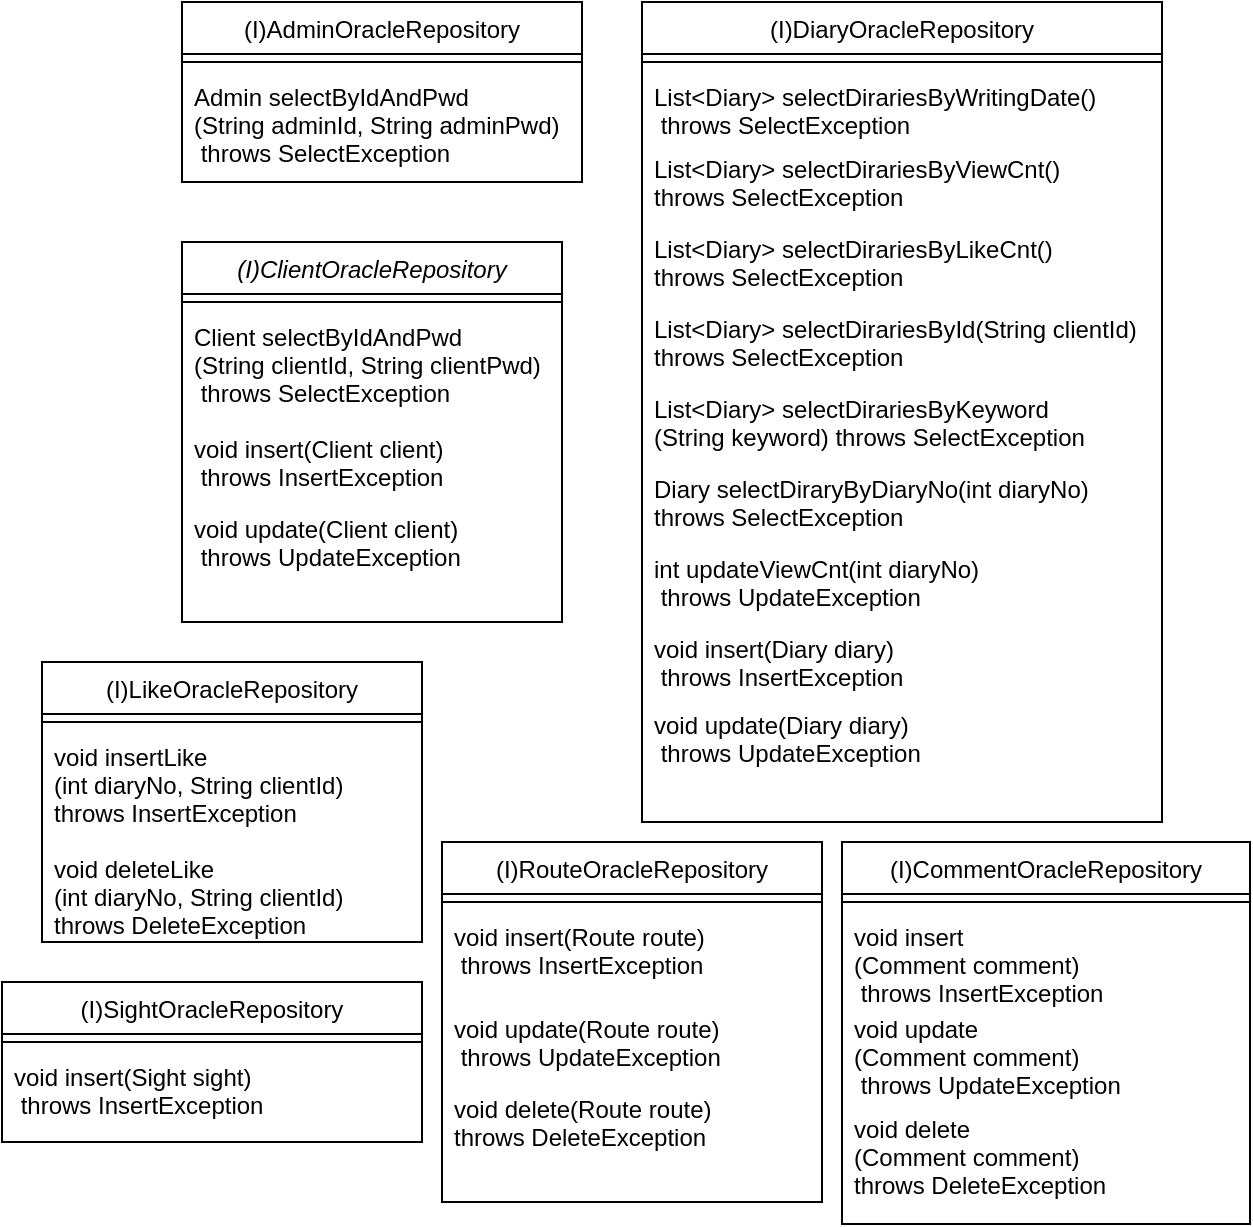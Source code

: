 <mxfile version="20.0.4" type="device"><diagram id="C5RBs43oDa-KdzZeNtuy" name="Page-1"><mxGraphModel dx="1865" dy="547" grid="1" gridSize="10" guides="1" tooltips="1" connect="1" arrows="1" fold="1" page="1" pageScale="1" pageWidth="827" pageHeight="1169" math="0" shadow="0"><root><mxCell id="WIyWlLk6GJQsqaUBKTNV-0"/><mxCell id="WIyWlLk6GJQsqaUBKTNV-1" parent="WIyWlLk6GJQsqaUBKTNV-0"/><mxCell id="zkfFHV4jXpPFQw0GAbJ--0" value="(I)ClientOracleRepository" style="swimlane;fontStyle=2;align=center;verticalAlign=top;childLayout=stackLayout;horizontal=1;startSize=26;horizontalStack=0;resizeParent=1;resizeLast=0;collapsible=1;marginBottom=0;rounded=0;shadow=0;strokeWidth=1;" parent="WIyWlLk6GJQsqaUBKTNV-1" vertex="1"><mxGeometry x="70" y="160" width="190" height="190" as="geometry"><mxRectangle x="230" y="140" width="160" height="26" as="alternateBounds"/></mxGeometry></mxCell><mxCell id="zkfFHV4jXpPFQw0GAbJ--4" value="" style="line;html=1;strokeWidth=1;align=left;verticalAlign=middle;spacingTop=-1;spacingLeft=3;spacingRight=3;rotatable=0;labelPosition=right;points=[];portConstraint=eastwest;" parent="zkfFHV4jXpPFQw0GAbJ--0" vertex="1"><mxGeometry y="26" width="190" height="8" as="geometry"/></mxCell><mxCell id="rqv6vZIQmIfWx-Wsa5B7-43" value="Client selectByIdAndPwd&#10;(String clientId, String clientPwd)&#10; throws SelectException&#10;" style="text;align=left;verticalAlign=top;spacingLeft=4;spacingRight=4;overflow=hidden;rotatable=0;points=[[0,0.5],[1,0.5]];portConstraint=eastwest;" parent="zkfFHV4jXpPFQw0GAbJ--0" vertex="1"><mxGeometry y="34" width="190" height="56" as="geometry"/></mxCell><mxCell id="zkfFHV4jXpPFQw0GAbJ--5" value="void insert(Client client)&#10; throws InsertException&#10;" style="text;align=left;verticalAlign=top;spacingLeft=4;spacingRight=4;overflow=hidden;rotatable=0;points=[[0,0.5],[1,0.5]];portConstraint=eastwest;" parent="zkfFHV4jXpPFQw0GAbJ--0" vertex="1"><mxGeometry y="90" width="190" height="40" as="geometry"/></mxCell><mxCell id="0EjM4GsbVrVu126PNvpz-1" value="void update(Client client)&#10; throws UpdateException&#10;" style="text;align=left;verticalAlign=top;spacingLeft=4;spacingRight=4;overflow=hidden;rotatable=0;points=[[0,0.5],[1,0.5]];portConstraint=eastwest;" parent="zkfFHV4jXpPFQw0GAbJ--0" vertex="1"><mxGeometry y="130" width="190" height="40" as="geometry"/></mxCell><mxCell id="zkfFHV4jXpPFQw0GAbJ--17" value="(I)DiaryOracleRepository" style="swimlane;fontStyle=0;align=center;verticalAlign=top;childLayout=stackLayout;horizontal=1;startSize=26;horizontalStack=0;resizeParent=1;resizeLast=0;collapsible=1;marginBottom=0;rounded=0;shadow=0;strokeWidth=1;" parent="WIyWlLk6GJQsqaUBKTNV-1" vertex="1"><mxGeometry x="300" y="40" width="260" height="410" as="geometry"><mxRectangle x="550" y="140" width="160" height="26" as="alternateBounds"/></mxGeometry></mxCell><mxCell id="zkfFHV4jXpPFQw0GAbJ--23" value="" style="line;html=1;strokeWidth=1;align=left;verticalAlign=middle;spacingTop=-1;spacingLeft=3;spacingRight=3;rotatable=0;labelPosition=right;points=[];portConstraint=eastwest;" parent="zkfFHV4jXpPFQw0GAbJ--17" vertex="1"><mxGeometry y="26" width="260" height="8" as="geometry"/></mxCell><mxCell id="zkfFHV4jXpPFQw0GAbJ--24" value="List&lt;Diary&gt; selectDirariesByWritingDate()&#10; throws SelectException" style="text;align=left;verticalAlign=top;spacingLeft=4;spacingRight=4;overflow=hidden;rotatable=0;points=[[0,0.5],[1,0.5]];portConstraint=eastwest;" parent="zkfFHV4jXpPFQw0GAbJ--17" vertex="1"><mxGeometry y="34" width="260" height="36" as="geometry"/></mxCell><mxCell id="0EjM4GsbVrVu126PNvpz-2" value="List&lt;Diary&gt; selectDirariesByViewCnt() &#10;throws SelectException" style="text;align=left;verticalAlign=top;spacingLeft=4;spacingRight=4;overflow=hidden;rotatable=0;points=[[0,0.5],[1,0.5]];portConstraint=eastwest;" parent="zkfFHV4jXpPFQw0GAbJ--17" vertex="1"><mxGeometry y="70" width="260" height="40" as="geometry"/></mxCell><mxCell id="0EjM4GsbVrVu126PNvpz-3" value="List&lt;Diary&gt; selectDirariesByLikeCnt() &#10;throws SelectException" style="text;align=left;verticalAlign=top;spacingLeft=4;spacingRight=4;overflow=hidden;rotatable=0;points=[[0,0.5],[1,0.5]];portConstraint=eastwest;" parent="zkfFHV4jXpPFQw0GAbJ--17" vertex="1"><mxGeometry y="110" width="260" height="40" as="geometry"/></mxCell><mxCell id="0EjM4GsbVrVu126PNvpz-11" value="List&lt;Diary&gt; selectDirariesById(String clientId) &#10;throws SelectException" style="text;align=left;verticalAlign=top;spacingLeft=4;spacingRight=4;overflow=hidden;rotatable=0;points=[[0,0.5],[1,0.5]];portConstraint=eastwest;" parent="zkfFHV4jXpPFQw0GAbJ--17" vertex="1"><mxGeometry y="150" width="260" height="40" as="geometry"/></mxCell><mxCell id="0EjM4GsbVrVu126PNvpz-14" value="List&lt;Diary&gt; selectDirariesByKeyword&#10;(String keyword) throws SelectException" style="text;align=left;verticalAlign=top;spacingLeft=4;spacingRight=4;overflow=hidden;rotatable=0;points=[[0,0.5],[1,0.5]];portConstraint=eastwest;" parent="zkfFHV4jXpPFQw0GAbJ--17" vertex="1"><mxGeometry y="190" width="260" height="40" as="geometry"/></mxCell><mxCell id="0EjM4GsbVrVu126PNvpz-17" value="Diary selectDiraryByDiaryNo(int diaryNo) &#10;throws SelectException" style="text;align=left;verticalAlign=top;spacingLeft=4;spacingRight=4;overflow=hidden;rotatable=0;points=[[0,0.5],[1,0.5]];portConstraint=eastwest;" parent="zkfFHV4jXpPFQw0GAbJ--17" vertex="1"><mxGeometry y="230" width="260" height="40" as="geometry"/></mxCell><mxCell id="0EjM4GsbVrVu126PNvpz-21" value="int updateViewCnt(int diaryNo)&#10; throws UpdateException&#10;" style="text;align=left;verticalAlign=top;spacingLeft=4;spacingRight=4;overflow=hidden;rotatable=0;points=[[0,0.5],[1,0.5]];portConstraint=eastwest;" parent="zkfFHV4jXpPFQw0GAbJ--17" vertex="1"><mxGeometry y="270" width="260" height="40" as="geometry"/></mxCell><mxCell id="0EjM4GsbVrVu126PNvpz-47" value="void insert(Diary diary)&#10; throws InsertException&#10;" style="text;align=left;verticalAlign=top;spacingLeft=4;spacingRight=4;overflow=hidden;rotatable=0;points=[[0,0.5],[1,0.5]];portConstraint=eastwest;" parent="zkfFHV4jXpPFQw0GAbJ--17" vertex="1"><mxGeometry y="310" width="260" height="38" as="geometry"/></mxCell><mxCell id="0EjM4GsbVrVu126PNvpz-48" value="void update(Diary diary)&#10; throws UpdateException&#10;" style="text;align=left;verticalAlign=top;spacingLeft=4;spacingRight=4;overflow=hidden;rotatable=0;points=[[0,0.5],[1,0.5]];portConstraint=eastwest;" parent="zkfFHV4jXpPFQw0GAbJ--17" vertex="1"><mxGeometry y="348" width="260" height="42" as="geometry"/></mxCell><mxCell id="rqv6vZIQmIfWx-Wsa5B7-2" value="(I)AdminOracleRepository" style="swimlane;fontStyle=0;align=center;verticalAlign=top;childLayout=stackLayout;horizontal=1;startSize=26;horizontalStack=0;resizeParent=1;resizeLast=0;collapsible=1;marginBottom=0;rounded=0;shadow=0;strokeWidth=1;" parent="WIyWlLk6GJQsqaUBKTNV-1" vertex="1"><mxGeometry x="70" y="40" width="200" height="90" as="geometry"><mxRectangle x="550" y="140" width="160" height="26" as="alternateBounds"/></mxGeometry></mxCell><mxCell id="rqv6vZIQmIfWx-Wsa5B7-8" value="" style="line;html=1;strokeWidth=1;align=left;verticalAlign=middle;spacingTop=-1;spacingLeft=3;spacingRight=3;rotatable=0;labelPosition=right;points=[];portConstraint=eastwest;" parent="rqv6vZIQmIfWx-Wsa5B7-2" vertex="1"><mxGeometry y="26" width="200" height="8" as="geometry"/></mxCell><mxCell id="0EjM4GsbVrVu126PNvpz-50" value="Admin selectByIdAndPwd&#10;(String adminId, String adminPwd)&#10; throws SelectException&#10;" style="text;align=left;verticalAlign=top;spacingLeft=4;spacingRight=4;overflow=hidden;rotatable=0;points=[[0,0.5],[1,0.5]];portConstraint=eastwest;" parent="rqv6vZIQmIfWx-Wsa5B7-2" vertex="1"><mxGeometry y="34" width="200" height="56" as="geometry"/></mxCell><mxCell id="rqv6vZIQmIfWx-Wsa5B7-10" value="(I)CommentOracleRepository" style="swimlane;fontStyle=0;align=center;verticalAlign=top;childLayout=stackLayout;horizontal=1;startSize=26;horizontalStack=0;resizeParent=1;resizeLast=0;collapsible=1;marginBottom=0;rounded=0;shadow=0;strokeWidth=1;" parent="WIyWlLk6GJQsqaUBKTNV-1" vertex="1"><mxGeometry x="400" y="460" width="204" height="191" as="geometry"><mxRectangle x="550" y="140" width="160" height="26" as="alternateBounds"/></mxGeometry></mxCell><mxCell id="rqv6vZIQmIfWx-Wsa5B7-16" value="" style="line;html=1;strokeWidth=1;align=left;verticalAlign=middle;spacingTop=-1;spacingLeft=3;spacingRight=3;rotatable=0;labelPosition=right;points=[];portConstraint=eastwest;" parent="rqv6vZIQmIfWx-Wsa5B7-10" vertex="1"><mxGeometry y="26" width="204" height="8" as="geometry"/></mxCell><mxCell id="0EjM4GsbVrVu126PNvpz-51" value="void insert&#10;(Comment comment)&#10; throws InsertException&#10;" style="text;align=left;verticalAlign=top;spacingLeft=4;spacingRight=4;overflow=hidden;rotatable=0;points=[[0,0.5],[1,0.5]];portConstraint=eastwest;" parent="rqv6vZIQmIfWx-Wsa5B7-10" vertex="1"><mxGeometry y="34" width="204" height="46" as="geometry"/></mxCell><mxCell id="0EjM4GsbVrVu126PNvpz-52" value="void update&#10;(Comment comment)&#10; throws UpdateException&#10;" style="text;align=left;verticalAlign=top;spacingLeft=4;spacingRight=4;overflow=hidden;rotatable=0;points=[[0,0.5],[1,0.5]];portConstraint=eastwest;" parent="rqv6vZIQmIfWx-Wsa5B7-10" vertex="1"><mxGeometry y="80" width="204" height="50" as="geometry"/></mxCell><mxCell id="0EjM4GsbVrVu126PNvpz-53" value="void delete&#10;(Comment comment)&#10;throws DeleteException" style="text;align=left;verticalAlign=top;spacingLeft=4;spacingRight=4;overflow=hidden;rotatable=0;points=[[0,0.5],[1,0.5]];portConstraint=eastwest;" parent="rqv6vZIQmIfWx-Wsa5B7-10" vertex="1"><mxGeometry y="130" width="204" height="50" as="geometry"/></mxCell><mxCell id="rqv6vZIQmIfWx-Wsa5B7-18" value="(I)LikeOracleRepository" style="swimlane;fontStyle=0;align=center;verticalAlign=top;childLayout=stackLayout;horizontal=1;startSize=26;horizontalStack=0;resizeParent=1;resizeLast=0;collapsible=1;marginBottom=0;rounded=0;shadow=0;strokeWidth=1;" parent="WIyWlLk6GJQsqaUBKTNV-1" vertex="1"><mxGeometry y="370" width="190" height="140" as="geometry"><mxRectangle x="550" y="140" width="160" height="26" as="alternateBounds"/></mxGeometry></mxCell><mxCell id="rqv6vZIQmIfWx-Wsa5B7-24" value="" style="line;html=1;strokeWidth=1;align=left;verticalAlign=middle;spacingTop=-1;spacingLeft=3;spacingRight=3;rotatable=0;labelPosition=right;points=[];portConstraint=eastwest;" parent="rqv6vZIQmIfWx-Wsa5B7-18" vertex="1"><mxGeometry y="26" width="190" height="8" as="geometry"/></mxCell><mxCell id="0EjM4GsbVrVu126PNvpz-22" value="void insertLike&#10;(int diaryNo, String clientId)&#10;throws InsertException" style="text;align=left;verticalAlign=top;spacingLeft=4;spacingRight=4;overflow=hidden;rotatable=0;points=[[0,0.5],[1,0.5]];portConstraint=eastwest;" parent="rqv6vZIQmIfWx-Wsa5B7-18" vertex="1"><mxGeometry y="34" width="190" height="56" as="geometry"/></mxCell><mxCell id="0EjM4GsbVrVu126PNvpz-58" value="void deleteLike&#10;(int diaryNo, String clientId)&#10;throws DeleteException&#10;" style="text;align=left;verticalAlign=top;spacingLeft=4;spacingRight=4;overflow=hidden;rotatable=0;points=[[0,0.5],[1,0.5]];portConstraint=eastwest;" parent="rqv6vZIQmIfWx-Wsa5B7-18" vertex="1"><mxGeometry y="90" width="190" height="50" as="geometry"/></mxCell><mxCell id="rqv6vZIQmIfWx-Wsa5B7-26" value="(I)RouteOracleRepository" style="swimlane;fontStyle=0;align=center;verticalAlign=top;childLayout=stackLayout;horizontal=1;startSize=26;horizontalStack=0;resizeParent=1;resizeLast=0;collapsible=1;marginBottom=0;rounded=0;shadow=0;strokeWidth=1;" parent="WIyWlLk6GJQsqaUBKTNV-1" vertex="1"><mxGeometry x="200" y="460" width="190" height="180" as="geometry"><mxRectangle x="550" y="140" width="160" height="26" as="alternateBounds"/></mxGeometry></mxCell><mxCell id="rqv6vZIQmIfWx-Wsa5B7-32" value="" style="line;html=1;strokeWidth=1;align=left;verticalAlign=middle;spacingTop=-1;spacingLeft=3;spacingRight=3;rotatable=0;labelPosition=right;points=[];portConstraint=eastwest;" parent="rqv6vZIQmIfWx-Wsa5B7-26" vertex="1"><mxGeometry y="26" width="190" height="8" as="geometry"/></mxCell><mxCell id="0EjM4GsbVrVu126PNvpz-54" value="void insert(Route route)&#10; throws InsertException&#10;" style="text;align=left;verticalAlign=top;spacingLeft=4;spacingRight=4;overflow=hidden;rotatable=0;points=[[0,0.5],[1,0.5]];portConstraint=eastwest;" parent="rqv6vZIQmIfWx-Wsa5B7-26" vertex="1"><mxGeometry y="34" width="190" height="46" as="geometry"/></mxCell><mxCell id="0EjM4GsbVrVu126PNvpz-55" value="void update(Route route)&#10; throws UpdateException&#10;" style="text;align=left;verticalAlign=top;spacingLeft=4;spacingRight=4;overflow=hidden;rotatable=0;points=[[0,0.5],[1,0.5]];portConstraint=eastwest;" parent="rqv6vZIQmIfWx-Wsa5B7-26" vertex="1"><mxGeometry y="80" width="190" height="40" as="geometry"/></mxCell><mxCell id="0EjM4GsbVrVu126PNvpz-56" value="void delete(Route route)&#10;throws DeleteException&#10;" style="text;align=left;verticalAlign=top;spacingLeft=4;spacingRight=4;overflow=hidden;rotatable=0;points=[[0,0.5],[1,0.5]];portConstraint=eastwest;" parent="rqv6vZIQmIfWx-Wsa5B7-26" vertex="1"><mxGeometry y="120" width="190" height="60" as="geometry"/></mxCell><mxCell id="rqv6vZIQmIfWx-Wsa5B7-34" value="(I)SightOracleRepository" style="swimlane;fontStyle=0;align=center;verticalAlign=top;childLayout=stackLayout;horizontal=1;startSize=26;horizontalStack=0;resizeParent=1;resizeLast=0;collapsible=1;marginBottom=0;rounded=0;shadow=0;strokeWidth=1;" parent="WIyWlLk6GJQsqaUBKTNV-1" vertex="1"><mxGeometry x="-20" y="530" width="210" height="80" as="geometry"><mxRectangle x="550" y="140" width="160" height="26" as="alternateBounds"/></mxGeometry></mxCell><mxCell id="rqv6vZIQmIfWx-Wsa5B7-40" value="" style="line;html=1;strokeWidth=1;align=left;verticalAlign=middle;spacingTop=-1;spacingLeft=3;spacingRight=3;rotatable=0;labelPosition=right;points=[];portConstraint=eastwest;" parent="rqv6vZIQmIfWx-Wsa5B7-34" vertex="1"><mxGeometry y="26" width="210" height="8" as="geometry"/></mxCell><mxCell id="0EjM4GsbVrVu126PNvpz-57" value="void insert(Sight sight)&#10; throws InsertException&#10;" style="text;align=left;verticalAlign=top;spacingLeft=4;spacingRight=4;overflow=hidden;rotatable=0;points=[[0,0.5],[1,0.5]];portConstraint=eastwest;" parent="rqv6vZIQmIfWx-Wsa5B7-34" vertex="1"><mxGeometry y="34" width="210" height="36" as="geometry"/></mxCell></root></mxGraphModel></diagram></mxfile>